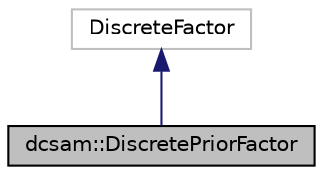 digraph "dcsam::DiscretePriorFactor"
{
 // LATEX_PDF_SIZE
  edge [fontname="Helvetica",fontsize="10",labelfontname="Helvetica",labelfontsize="10"];
  node [fontname="Helvetica",fontsize="10",shape=record];
  Node1 [label="dcsam::DiscretePriorFactor",height=0.2,width=0.4,color="black", fillcolor="grey75", style="filled", fontcolor="black",tooltip="Implementation of a discrete prior factor."];
  Node2 -> Node1 [dir="back",color="midnightblue",fontsize="10",style="solid",fontname="Helvetica"];
  Node2 [label="DiscreteFactor",height=0.2,width=0.4,color="grey75", fillcolor="white", style="filled",tooltip=" "];
}
